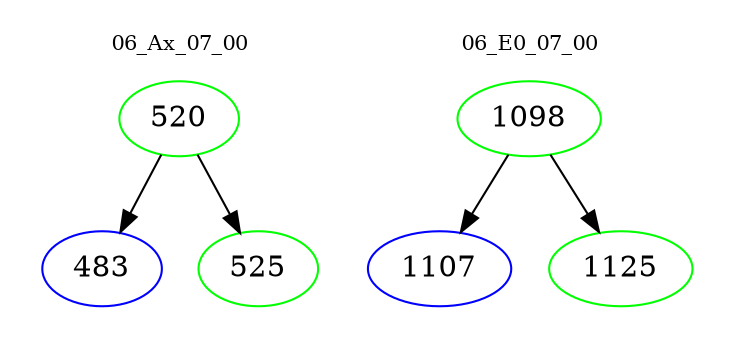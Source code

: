 digraph{
subgraph cluster_0 {
color = white
label = "06_Ax_07_00";
fontsize=10;
T0_520 [label="520", color="green"]
T0_520 -> T0_483 [color="black"]
T0_483 [label="483", color="blue"]
T0_520 -> T0_525 [color="black"]
T0_525 [label="525", color="green"]
}
subgraph cluster_1 {
color = white
label = "06_E0_07_00";
fontsize=10;
T1_1098 [label="1098", color="green"]
T1_1098 -> T1_1107 [color="black"]
T1_1107 [label="1107", color="blue"]
T1_1098 -> T1_1125 [color="black"]
T1_1125 [label="1125", color="green"]
}
}
